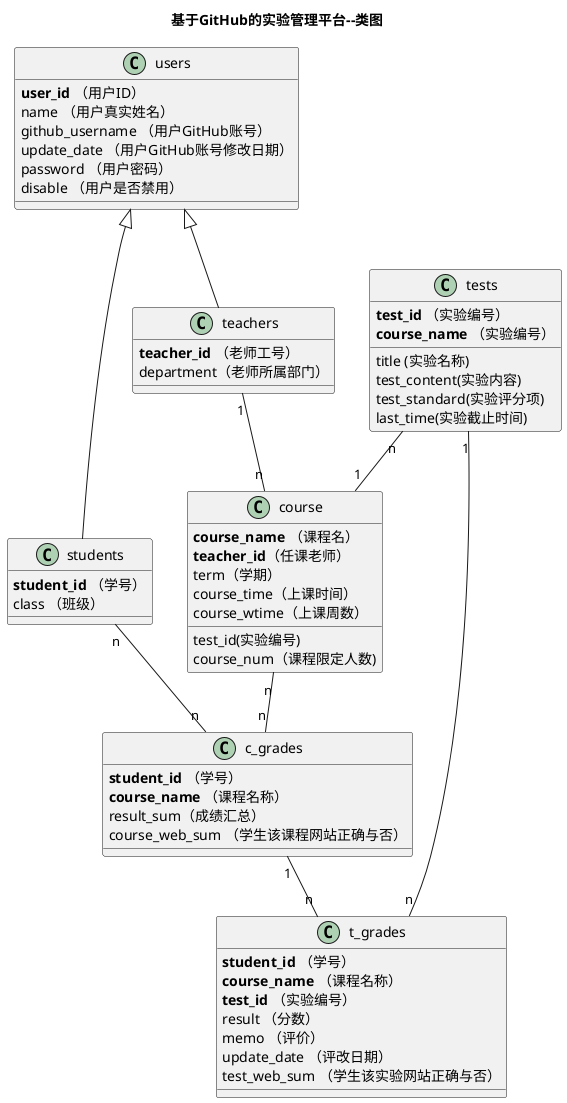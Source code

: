 @startuml
title 基于GitHub的实验管理平台--类图
class users {
    <b>user_id</b> （用户ID）
    name （用户真实姓名）
    github_username （用户GitHub账号）
    update_date （用户GitHub账号修改日期）
    password （用户密码）
    disable （用户是否禁用）
}
class teachers{
    <b>teacher_id</b> （老师工号）
    department（老师所属部门）
}
class students{
    <b>student_id</b> （学号）
    class （班级）

}
users <|- students
users <|-- teachers
class course {
    <b>course_name</b> （课程名）
    <b>teacher_id</b>（任课老师）
    term（学期）
    test_id(实验编号)
    course_num（课程限定人数)
    course_time（上课时间）
    course_wtime（上课周数）

}
class t_grades {
    <b>student_id</b> （学号）
    <b>course_name</b> （课程名称）
    <b>test_id</b> （实验编号）
    result （分数）
    memo （评价）
    update_date （评改日期）
    test_web_sum （学生该实验网站正确与否）
}
class c_grades {
    <b>student_id</b> （学号）
    <b>course_name</b> （课程名称）
    result_sum（成绩汇总）
    course_web_sum （学生该课程网站正确与否）
}

class tests {
    <b>test_id</b> （实验编号）
    <b>course_name</b> （实验编号）
    title (实验名称)
    test_content(实验内容)
    test_standard(实验评分项)
    last_time(实验截止时间)
}

course "n" -- "n"  c_grades
c_grades "1" -- "n"  t_grades
tests "1" -- "n"  t_grades
teachers "1" -- "n"  course
students "n" -- "n"  c_grades
tests "n" -- "1"  course

@enduml